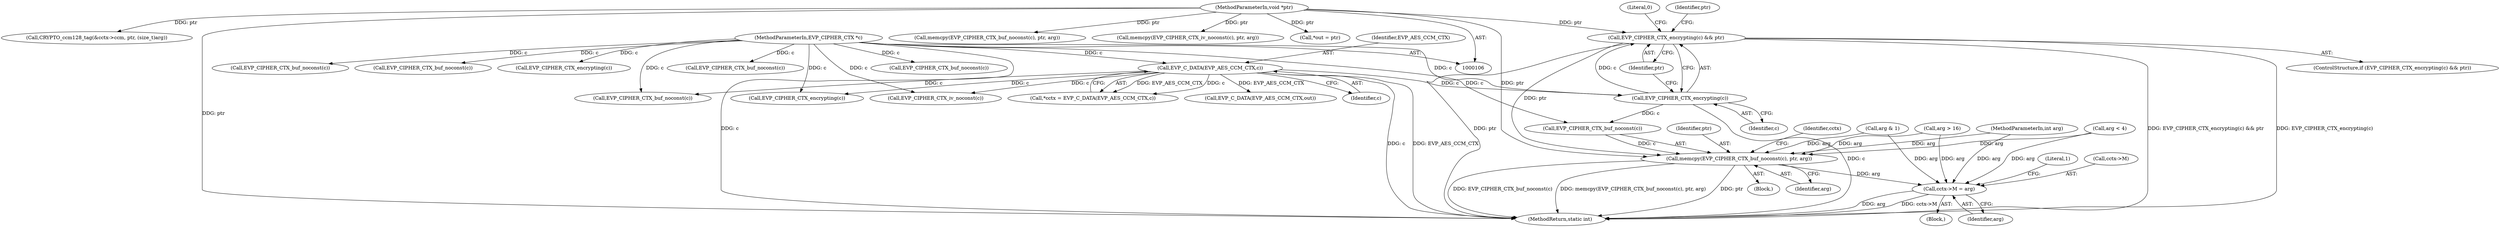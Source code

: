 digraph "0_openssl_00d965474b22b54e4275232bc71ee0c699c5cd21@API" {
"1000286" [label="(Call,EVP_CIPHER_CTX_encrypting(c) && ptr)"];
"1000287" [label="(Call,EVP_CIPHER_CTX_encrypting(c))"];
"1000115" [label="(Call,EVP_C_DATA(EVP_AES_CCM_CTX,c))"];
"1000107" [label="(MethodParameterIn,EVP_CIPHER_CTX *c)"];
"1000110" [label="(MethodParameterIn,void *ptr)"];
"1000300" [label="(Call,memcpy(EVP_CIPHER_CTX_buf_noconst(c), ptr, arg))"];
"1000305" [label="(Call,cctx->M = arg)"];
"1000285" [label="(ControlStructure,if (EVP_CIPHER_CTX_encrypting(c) && ptr))"];
"1000116" [label="(Identifier,EVP_AES_CCM_CTX)"];
"1000307" [label="(Identifier,cctx)"];
"1000184" [label="(Call,EVP_CIPHER_CTX_buf_noconst(c))"];
"1000326" [label="(Call,CRYPTO_ccm128_tag(&cctx->ccm, ptr, (size_t)arg))"];
"1000109" [label="(MethodParameterIn,int arg)"];
"1000277" [label="(Call,arg < 4)"];
"1000117" [label="(Identifier,c)"];
"1000220" [label="(Call,EVP_CIPHER_CTX_buf_noconst(c))"];
"1000291" [label="(Literal,0)"];
"1000303" [label="(Identifier,ptr)"];
"1000288" [label="(Identifier,c)"];
"1000167" [label="(Call,memcpy(EVP_CIPHER_CTX_buf_noconst(c), ptr, arg))"];
"1000120" [label="(Block,)"];
"1000402" [label="(MethodReturn,static int)"];
"1000286" [label="(Call,EVP_CIPHER_CTX_encrypting(c) && ptr)"];
"1000110" [label="(MethodParameterIn,void *ptr)"];
"1000115" [label="(Call,EVP_C_DATA(EVP_AES_CCM_CTX,c))"];
"1000240" [label="(Call,EVP_CIPHER_CTX_iv_noconst(c))"];
"1000293" [label="(Identifier,ptr)"];
"1000311" [label="(Literal,1)"];
"1000113" [label="(Call,*cctx = EVP_C_DATA(EVP_AES_CCM_CTX,c))"];
"1000363" [label="(Call,EVP_C_DATA(EVP_AES_CCM_CTX,out))"];
"1000300" [label="(Call,memcpy(EVP_CIPHER_CTX_buf_noconst(c), ptr, arg))"];
"1000191" [label="(Call,EVP_CIPHER_CTX_buf_noconst(c))"];
"1000304" [label="(Identifier,arg)"];
"1000168" [label="(Call,EVP_CIPHER_CTX_buf_noconst(c))"];
"1000301" [label="(Call,EVP_CIPHER_CTX_buf_noconst(c))"];
"1000306" [label="(Call,cctx->M)"];
"1000294" [label="(Block,)"];
"1000287" [label="(Call,EVP_CIPHER_CTX_encrypting(c))"];
"1000239" [label="(Call,memcpy(EVP_CIPHER_CTX_iv_noconst(c), ptr, arg))"];
"1000210" [label="(Call,EVP_CIPHER_CTX_buf_noconst(c))"];
"1000273" [label="(Call,arg & 1)"];
"1000280" [label="(Call,arg > 16)"];
"1000289" [label="(Identifier,ptr)"];
"1000107" [label="(MethodParameterIn,EVP_CIPHER_CTX *c)"];
"1000201" [label="(Call,EVP_CIPHER_CTX_encrypting(c))"];
"1000316" [label="(Call,EVP_CIPHER_CTX_encrypting(c))"];
"1000357" [label="(Call,*out = ptr)"];
"1000309" [label="(Identifier,arg)"];
"1000305" [label="(Call,cctx->M = arg)"];
"1000286" -> "1000285"  [label="AST: "];
"1000286" -> "1000287"  [label="CFG: "];
"1000286" -> "1000289"  [label="CFG: "];
"1000287" -> "1000286"  [label="AST: "];
"1000289" -> "1000286"  [label="AST: "];
"1000291" -> "1000286"  [label="CFG: "];
"1000293" -> "1000286"  [label="CFG: "];
"1000286" -> "1000402"  [label="DDG: EVP_CIPHER_CTX_encrypting(c) && ptr"];
"1000286" -> "1000402"  [label="DDG: EVP_CIPHER_CTX_encrypting(c)"];
"1000286" -> "1000402"  [label="DDG: ptr"];
"1000287" -> "1000286"  [label="DDG: c"];
"1000110" -> "1000286"  [label="DDG: ptr"];
"1000286" -> "1000300"  [label="DDG: ptr"];
"1000287" -> "1000288"  [label="CFG: "];
"1000288" -> "1000287"  [label="AST: "];
"1000289" -> "1000287"  [label="CFG: "];
"1000287" -> "1000402"  [label="DDG: c"];
"1000115" -> "1000287"  [label="DDG: c"];
"1000107" -> "1000287"  [label="DDG: c"];
"1000287" -> "1000301"  [label="DDG: c"];
"1000115" -> "1000113"  [label="AST: "];
"1000115" -> "1000117"  [label="CFG: "];
"1000116" -> "1000115"  [label="AST: "];
"1000117" -> "1000115"  [label="AST: "];
"1000113" -> "1000115"  [label="CFG: "];
"1000115" -> "1000402"  [label="DDG: c"];
"1000115" -> "1000402"  [label="DDG: EVP_AES_CCM_CTX"];
"1000115" -> "1000113"  [label="DDG: EVP_AES_CCM_CTX"];
"1000115" -> "1000113"  [label="DDG: c"];
"1000107" -> "1000115"  [label="DDG: c"];
"1000115" -> "1000168"  [label="DDG: c"];
"1000115" -> "1000240"  [label="DDG: c"];
"1000115" -> "1000316"  [label="DDG: c"];
"1000115" -> "1000363"  [label="DDG: EVP_AES_CCM_CTX"];
"1000107" -> "1000106"  [label="AST: "];
"1000107" -> "1000402"  [label="DDG: c"];
"1000107" -> "1000168"  [label="DDG: c"];
"1000107" -> "1000184"  [label="DDG: c"];
"1000107" -> "1000191"  [label="DDG: c"];
"1000107" -> "1000201"  [label="DDG: c"];
"1000107" -> "1000210"  [label="DDG: c"];
"1000107" -> "1000220"  [label="DDG: c"];
"1000107" -> "1000240"  [label="DDG: c"];
"1000107" -> "1000301"  [label="DDG: c"];
"1000107" -> "1000316"  [label="DDG: c"];
"1000110" -> "1000106"  [label="AST: "];
"1000110" -> "1000402"  [label="DDG: ptr"];
"1000110" -> "1000167"  [label="DDG: ptr"];
"1000110" -> "1000239"  [label="DDG: ptr"];
"1000110" -> "1000300"  [label="DDG: ptr"];
"1000110" -> "1000326"  [label="DDG: ptr"];
"1000110" -> "1000357"  [label="DDG: ptr"];
"1000300" -> "1000294"  [label="AST: "];
"1000300" -> "1000304"  [label="CFG: "];
"1000301" -> "1000300"  [label="AST: "];
"1000303" -> "1000300"  [label="AST: "];
"1000304" -> "1000300"  [label="AST: "];
"1000307" -> "1000300"  [label="CFG: "];
"1000300" -> "1000402"  [label="DDG: ptr"];
"1000300" -> "1000402"  [label="DDG: EVP_CIPHER_CTX_buf_noconst(c)"];
"1000300" -> "1000402"  [label="DDG: memcpy(EVP_CIPHER_CTX_buf_noconst(c), ptr, arg)"];
"1000301" -> "1000300"  [label="DDG: c"];
"1000273" -> "1000300"  [label="DDG: arg"];
"1000277" -> "1000300"  [label="DDG: arg"];
"1000280" -> "1000300"  [label="DDG: arg"];
"1000109" -> "1000300"  [label="DDG: arg"];
"1000300" -> "1000305"  [label="DDG: arg"];
"1000305" -> "1000120"  [label="AST: "];
"1000305" -> "1000309"  [label="CFG: "];
"1000306" -> "1000305"  [label="AST: "];
"1000309" -> "1000305"  [label="AST: "];
"1000311" -> "1000305"  [label="CFG: "];
"1000305" -> "1000402"  [label="DDG: arg"];
"1000305" -> "1000402"  [label="DDG: cctx->M"];
"1000273" -> "1000305"  [label="DDG: arg"];
"1000277" -> "1000305"  [label="DDG: arg"];
"1000280" -> "1000305"  [label="DDG: arg"];
"1000109" -> "1000305"  [label="DDG: arg"];
}
